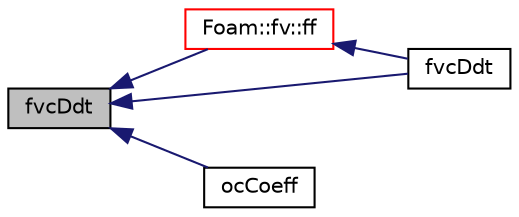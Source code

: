 digraph "fvcDdt"
{
  bgcolor="transparent";
  edge [fontname="Helvetica",fontsize="10",labelfontname="Helvetica",labelfontsize="10"];
  node [fontname="Helvetica",fontsize="10",shape=record];
  rankdir="LR";
  Node1 [label="fvcDdt",height=0.2,width=0.4,color="black", fillcolor="grey75", style="filled", fontcolor="black"];
  Node1 -> Node2 [dir="back",color="midnightblue",fontsize="10",style="solid",fontname="Helvetica"];
  Node2 [label="Foam::fv::ff",height=0.2,width=0.4,color="red",URL="$a10971.html#ab38421d38a2395d0ae398d03fc20609c"];
  Node2 -> Node3 [dir="back",color="midnightblue",fontsize="10",style="solid",fontname="Helvetica"];
  Node3 [label="fvcDdt",height=0.2,width=0.4,color="black",URL="$a00439.html#a2e564067d965a548d3cacd230cb3573b"];
  Node1 -> Node3 [dir="back",color="midnightblue",fontsize="10",style="solid",fontname="Helvetica"];
  Node1 -> Node4 [dir="back",color="midnightblue",fontsize="10",style="solid",fontname="Helvetica"];
  Node4 [label="ocCoeff",height=0.2,width=0.4,color="black",URL="$a00439.html#aae342fe41a27ed5ce39a7bd8270c4a3c",tooltip="Return the off-centreing coefficient. "];
}
